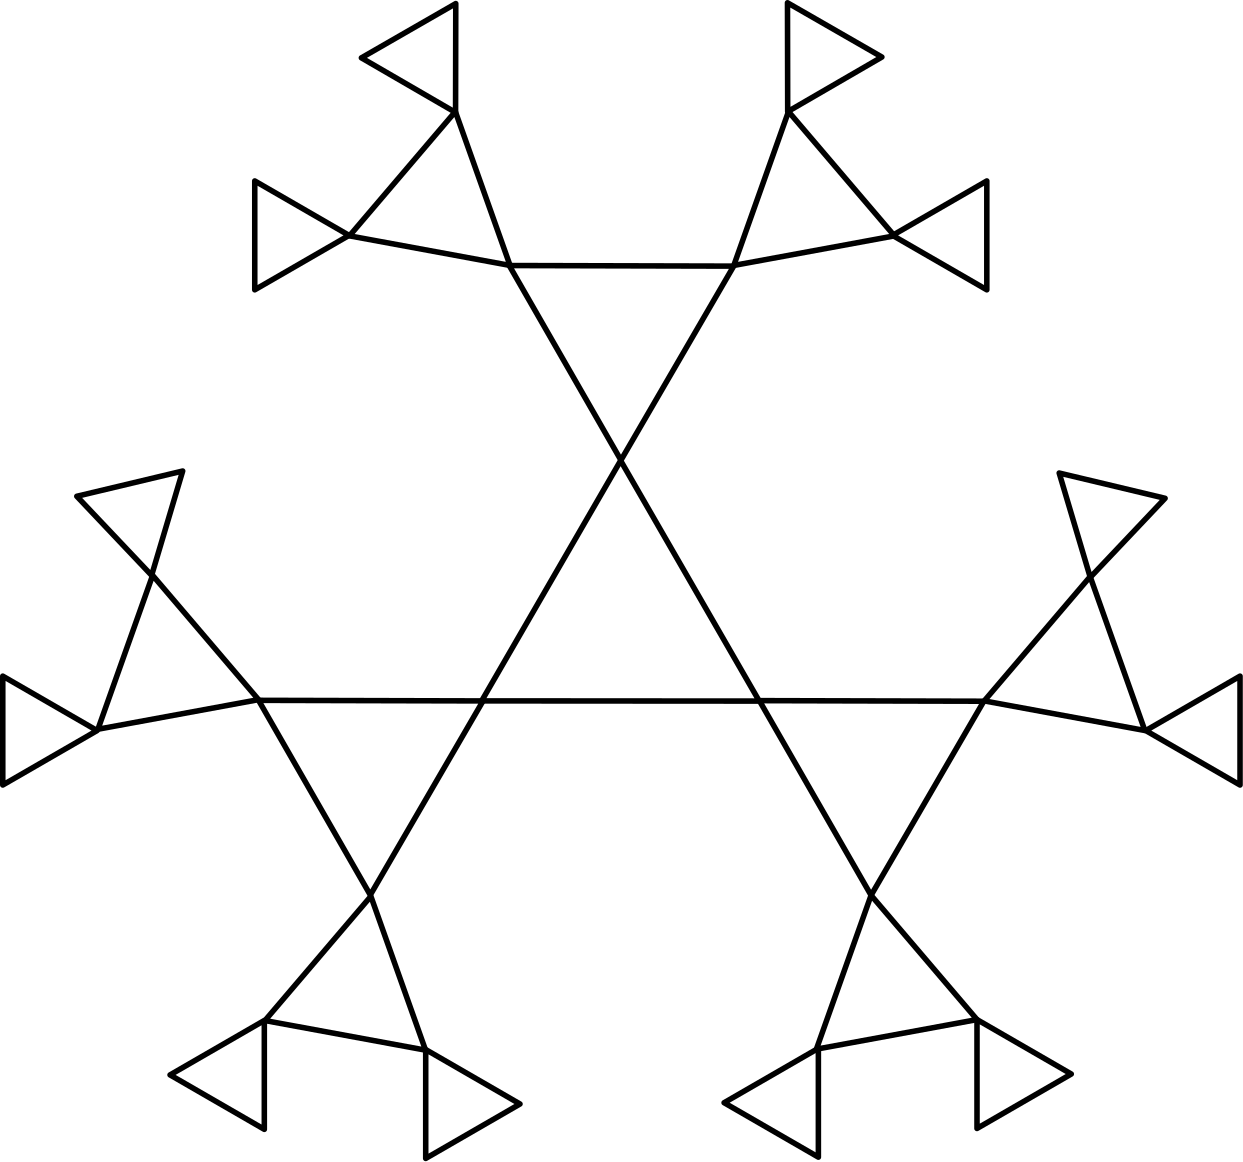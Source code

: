 <?xml version="1.0"?>
<!DOCTYPE ipe SYSTEM "ipe.dtd">
<ipe version="70010" creator="Ipe 7.0.10">
<info created="D:20120524014403" modified="D:20120524014403"/>
<ipestyle name="basic">
<symbol name="arrow/arc(spx)">
<path stroke="sym-stroke" fill="sym-stroke" pen="sym-pen">
0 0 m
-1 0.333 l
-1 -0.333 l
h
</path>
</symbol>
<symbol name="arrow/farc(spx)">
<path stroke="sym-stroke" fill="white" pen="sym-pen">
0 0 m
-1 0.333 l
-1 -0.333 l
h
</path>
</symbol>
<symbol name="mark/circle(sx)" transformations="translations">
<path fill="sym-stroke">
0.6 0 0 0.6 0 0 e
0.4 0 0 0.4 0 0 e
</path>
</symbol>
<symbol name="mark/disk(sx)" transformations="translations">
<path fill="sym-stroke">
0.6 0 0 0.6 0 0 e
</path>
</symbol>
<symbol name="mark/fdisk(sfx)" transformations="translations">
<group>
<path fill="sym-stroke" fillrule="eofill">
0.6 0 0 0.6 0 0 e
0.4 0 0 0.4 0 0 e
</path>
<path fill="sym-fill">
0.4 0 0 0.4 0 0 e
</path>
</group>
</symbol>
<symbol name="mark/box(sx)" transformations="translations">
<path fill="sym-stroke" fillrule="eofill">
-0.6 -0.6 m
0.6 -0.6 l
0.6 0.6 l
-0.6 0.6 l
h
-0.4 -0.4 m
0.4 -0.4 l
0.4 0.4 l
-0.4 0.4 l
h
</path>
</symbol>
<symbol name="mark/square(sx)" transformations="translations">
<path fill="sym-stroke">
-0.6 -0.6 m
0.6 -0.6 l
0.6 0.6 l
-0.6 0.6 l
h
</path>
</symbol>
<symbol name="mark/fsquare(sfx)" transformations="translations">
<group>
<path fill="sym-stroke" fillrule="eofill">
-0.6 -0.6 m
0.6 -0.6 l
0.6 0.6 l
-0.6 0.6 l
h
-0.4 -0.4 m
0.4 -0.4 l
0.4 0.4 l
-0.4 0.4 l
h
</path>
<path fill="sym-fill">
-0.4 -0.4 m
0.4 -0.4 l
0.4 0.4 l
-0.4 0.4 l
h
</path>
</group>
</symbol>
<symbol name="mark/cross(sx)" transformations="translations">
<group>
<path fill="sym-stroke">
-0.43 -0.57 m
0.57 0.43 l
0.43 0.57 l
-0.57 -0.43 l
h
</path>
<path fill="sym-stroke">
-0.43 0.57 m
0.57 -0.43 l
0.43 -0.57 l
-0.57 0.43 l
h
</path>
</group>
</symbol>
<symbol name="arrow/fnormal(spx)">
<path stroke="sym-stroke" fill="white" pen="sym-pen">
0 0 m
-1 0.333 l
-1 -0.333 l
h
</path>
</symbol>
<symbol name="arrow/pointed(spx)">
<path stroke="sym-stroke" fill="sym-stroke" pen="sym-pen">
0 0 m
-1 0.333 l
-0.8 0 l
-1 -0.333 l
h
</path>
</symbol>
<symbol name="arrow/fpointed(spx)">
<path stroke="sym-stroke" fill="white" pen="sym-pen">
0 0 m
-1 0.333 l
-0.8 0 l
-1 -0.333 l
h
</path>
</symbol>
<symbol name="arrow/linear(spx)">
<path stroke="sym-stroke" pen="sym-pen">
-1 0.333 m
0 0 l
-1 -0.333 l
</path>
</symbol>
<symbol name="arrow/fdouble(spx)">
<path stroke="sym-stroke" fill="white" pen="sym-pen">
0 0 m
-1 0.333 l
-1 -0.333 l
h
-1 0 m
-2 0.333 l
-2 -0.333 l
h
</path>
</symbol>
<symbol name="arrow/double(spx)">
<path stroke="sym-stroke" fill="sym-stroke" pen="sym-pen">
0 0 m
-1 0.333 l
-1 -0.333 l
h
-1 0 m
-2 0.333 l
-2 -0.333 l
h
</path>
</symbol>
<pen name="heavier" value="0.8"/>
<pen name="fat" value="1.2"/>
<pen name="ultrafat" value="2"/>
<symbolsize name="large" value="5"/>
<symbolsize name="small" value="2"/>
<symbolsize name="tiny" value="1.1"/>
<arrowsize name="large" value="10"/>
<arrowsize name="small" value="5"/>
<arrowsize name="tiny" value="3"/>
<color name="red" value="1 0 0"/>
<color name="green" value="0 1 0"/>
<color name="blue" value="0 0 1"/>
<color name="yellow" value="1 1 0"/>
<color name="orange" value="1 0.647 0"/>
<color name="gold" value="1 0.843 0"/>
<color name="purple" value="0.627 0.125 0.941"/>
<color name="gray" value="0.745"/>
<color name="brown" value="0.647 0.165 0.165"/>
<color name="navy" value="0 0 0.502"/>
<color name="pink" value="1 0.753 0.796"/>
<color name="seagreen" value="0.18 0.545 0.341"/>
<color name="turquoise" value="0.251 0.878 0.816"/>
<color name="violet" value="0.933 0.51 0.933"/>
<color name="darkblue" value="0 0 0.545"/>
<color name="darkcyan" value="0 0.545 0.545"/>
<color name="darkgray" value="0.663"/>
<color name="darkgreen" value="0 0.392 0"/>
<color name="darkmagenta" value="0.545 0 0.545"/>
<color name="darkorange" value="1 0.549 0"/>
<color name="darkred" value="0.545 0 0"/>
<color name="lightblue" value="0.678 0.847 0.902"/>
<color name="lightcyan" value="0.878 1 1"/>
<color name="lightgray" value="0.827"/>
<color name="lightgreen" value="0.565 0.933 0.565"/>
<color name="lightyellow" value="1 1 0.878"/>
<dashstyle name="dashed" value="[4] 0"/>
<dashstyle name="dotted" value="[1 3] 0"/>
<dashstyle name="dash dotted" value="[4 2 1 2] 0"/>
<dashstyle name="dash dot dotted" value="[4 2 1 2 1 2] 0"/>
<textsize name="large" value="\large"/>
<textsize name="Large" value="\Large"/>
<textsize name="LARGE" value="\LARGE"/>
<textsize name="huge" value="\huge"/>
<textsize name="Huge" value="\Huge"/>
<textsize name="small" value="\small"/>
<textsize name="footnote" value="\footnotesize"/>
<textsize name="tiny" value="\tiny"/>
<textstyle name="center" begin="\begin{center}" end="\end{center}"/>
<textstyle name="itemize" begin="\begin{itemize}" end="\end{itemize}"/>
<textstyle name="item" begin="\begin{itemize}\item{}" end="\end{itemize}"/>
<gridsize name="4 pts" value="4"/>
<gridsize name="8 pts (~3 mm)" value="8"/>
<gridsize name="16 pts (~6 mm)" value="16"/>
<gridsize name="32 pts (~12 mm)" value="32"/>
<gridsize name="10 pts (~3.5 mm)" value="10"/>
<gridsize name="20 pts (~7 mm)" value="20"/>
<gridsize name="14 pts (~5 mm)" value="14"/>
<gridsize name="28 pts (~10 mm)" value="28"/>
<gridsize name="56 pts (~20 mm)" value="56"/>
<anglesize name="90 deg" value="90"/>
<anglesize name="60 deg" value="60"/>
<anglesize name="45 deg" value="45"/>
<anglesize name="30 deg" value="30"/>
<anglesize name="22.5 deg" value="22.5"/>
<tiling name="falling" angle="-60" step="4" width="1"/>
<tiling name="rising" angle="30" step="4" width="1"/>
</ipestyle>
<page>
<layer name="alpha"/>
<view layers="alpha" active="alpha"/>
<path layer="alpha" matrix="0.726326 0.687351 -0.687351 0.726326 396.824 10.4494" stroke="black" pen="ultrafat">
214.627 704 m
180.686 723.596 l
180.686 684.404 l
h
</path>
<path matrix="0.867344 0.497708 -0.497708 0.867344 320.334 -142.847" stroke="black" pen="ultrafat">
238.648 704 m
168.676 744.398 l
168.676 663.602 l
h
</path>
<path matrix="-0.866385 -0.499376 0.499376 -0.866385 41.2212 1321.18" stroke="black" pen="ultrafat">
249.689 704 m
163.156 753.96 l
163.156 654.04 l
h
</path>
<path matrix="0.867344 0.497708 -0.497708 0.867344 500.618 -142.957" stroke="black" pen="ultrafat">
238.648 704 m
168.676 744.398 l
168.676 663.602 l
h
</path>
<path matrix="0.867344 0.497708 -0.497708 0.867344 410.572 13.6803" stroke="black" pen="ultrafat">
238.648 704 m
168.676 744.398 l
168.676 663.602 l
h
</path>
<path matrix="0.942278 -0.334833 0.334833 0.942278 -93.8519 -115.889" stroke="black" pen="ultrafat">
225.941 704 m
175.029 733.394 l
175.029 674.606 l
h
</path>
<path matrix="0.942278 -0.334833 0.334833 0.942278 -123.584 166.254" stroke="black" pen="ultrafat">
225.941 704 m
175.029 733.394 l
175.029 674.606 l
h
</path>
<path matrix="0.942278 -0.334833 0.334833 0.942278 -352.498 -0.709447" stroke="black" pen="ultrafat">
225.941 704 m
175.029 733.394 l
175.029 674.606 l
h
</path>
<path matrix="1 0 0 1 174.083 -251.774" stroke="black" pen="ultrafat">
214.627 704 m
180.686 723.596 l
180.686 684.404 l
h
</path>
<path matrix="1 0 0 1 -24.3802 -262.562" stroke="black" pen="ultrafat">
214.627 704 m
180.686 723.596 l
180.686 684.404 l
h
</path>
<path matrix="0.501585 0.865108 -0.865108 0.501585 668.509 298.791" stroke="black" pen="ultrafat">
214.627 704 m
180.686 723.596 l
180.686 684.404 l
h
</path>
<path matrix="1 0 0 1 -85.9241 50.1374" stroke="black" pen="ultrafat">
214.627 704 m
180.686 723.596 l
180.686 684.404 l
h
</path>
<path matrix="1 0 0 1 -176.635 -128.132" stroke="black" pen="ultrafat">
214.627 704 m
180.686 723.596 l
180.686 684.404 l
h
</path>
<path matrix="-0.942278 -0.334833 -0.334833 0.942278 577.474 166.254" stroke="black" pen="ultrafat">
225.941 704 m
175.029 733.394 l
175.029 674.606 l
h
</path>
<path matrix="-0.942278 -0.334833 -0.334833 0.942278 806.001 -1.1643" stroke="black" pen="ultrafat">
225.941 704 m
175.029 733.394 l
175.029 674.606 l
h
</path>
<path matrix="-0.942278 -0.334833 -0.334833 0.942278 547.054 -116.24" stroke="black" pen="ultrafat">
225.941 704 m
175.029 733.394 l
175.029 674.606 l
h
</path>
<path matrix="-1 0 0 1 630.147 -128.133" stroke="black" pen="ultrafat">
214.627 704 m
180.686 723.596 l
180.686 684.404 l
h
</path>
<path matrix="-1 0 0 1 538.989 50.1374" stroke="black" pen="ultrafat">
214.627 704 m
180.686 723.596 l
180.686 684.404 l
h
</path>
<path matrix="-0.501585 0.865108 0.865108 0.501585 -214.835 299.082" stroke="black" pen="ultrafat">
214.627 704 m
180.686 723.596 l
180.686 684.404 l
h
</path>
<path matrix="-1 0 0 1 478.352 -262.106" stroke="black" pen="ultrafat">
214.627 704 m
180.686 723.596 l
180.686 684.404 l
h
</path>
<path matrix="-1 0 0 1 278.893 -252.093" stroke="black" pen="ultrafat">
214.627 704 m
180.686 723.596 l
180.686 684.404 l
h
</path>
<path matrix="-0.726326 0.687351 0.687351 0.726326 56.354 9.72542" stroke="black" pen="ultrafat">
214.627 704 m
180.686 723.596 l
180.686 684.404 l
h
</path>
</page>
</ipe>
